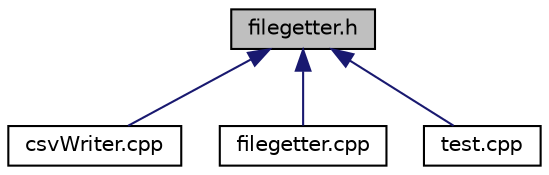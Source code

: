 digraph "filegetter.h"
{
  bgcolor="transparent";
  edge [fontname="Helvetica",fontsize="10",labelfontname="Helvetica",labelfontsize="10"];
  node [fontname="Helvetica",fontsize="10",shape=record];
  Node6 [label="filegetter.h",height=0.2,width=0.4,color="black", fillcolor="grey75", style="filled", fontcolor="black"];
  Node6 -> Node7 [dir="back",color="midnightblue",fontsize="10",style="solid"];
  Node7 [label="csvWriter.cpp",height=0.2,width=0.4,color="black",URL="$csvWriter_8cpp.html"];
  Node6 -> Node8 [dir="back",color="midnightblue",fontsize="10",style="solid"];
  Node8 [label="filegetter.cpp",height=0.2,width=0.4,color="black",URL="$filegetter_8cpp.html"];
  Node6 -> Node9 [dir="back",color="midnightblue",fontsize="10",style="solid"];
  Node9 [label="test.cpp",height=0.2,width=0.4,color="black",URL="$test_8cpp.html"];
}
